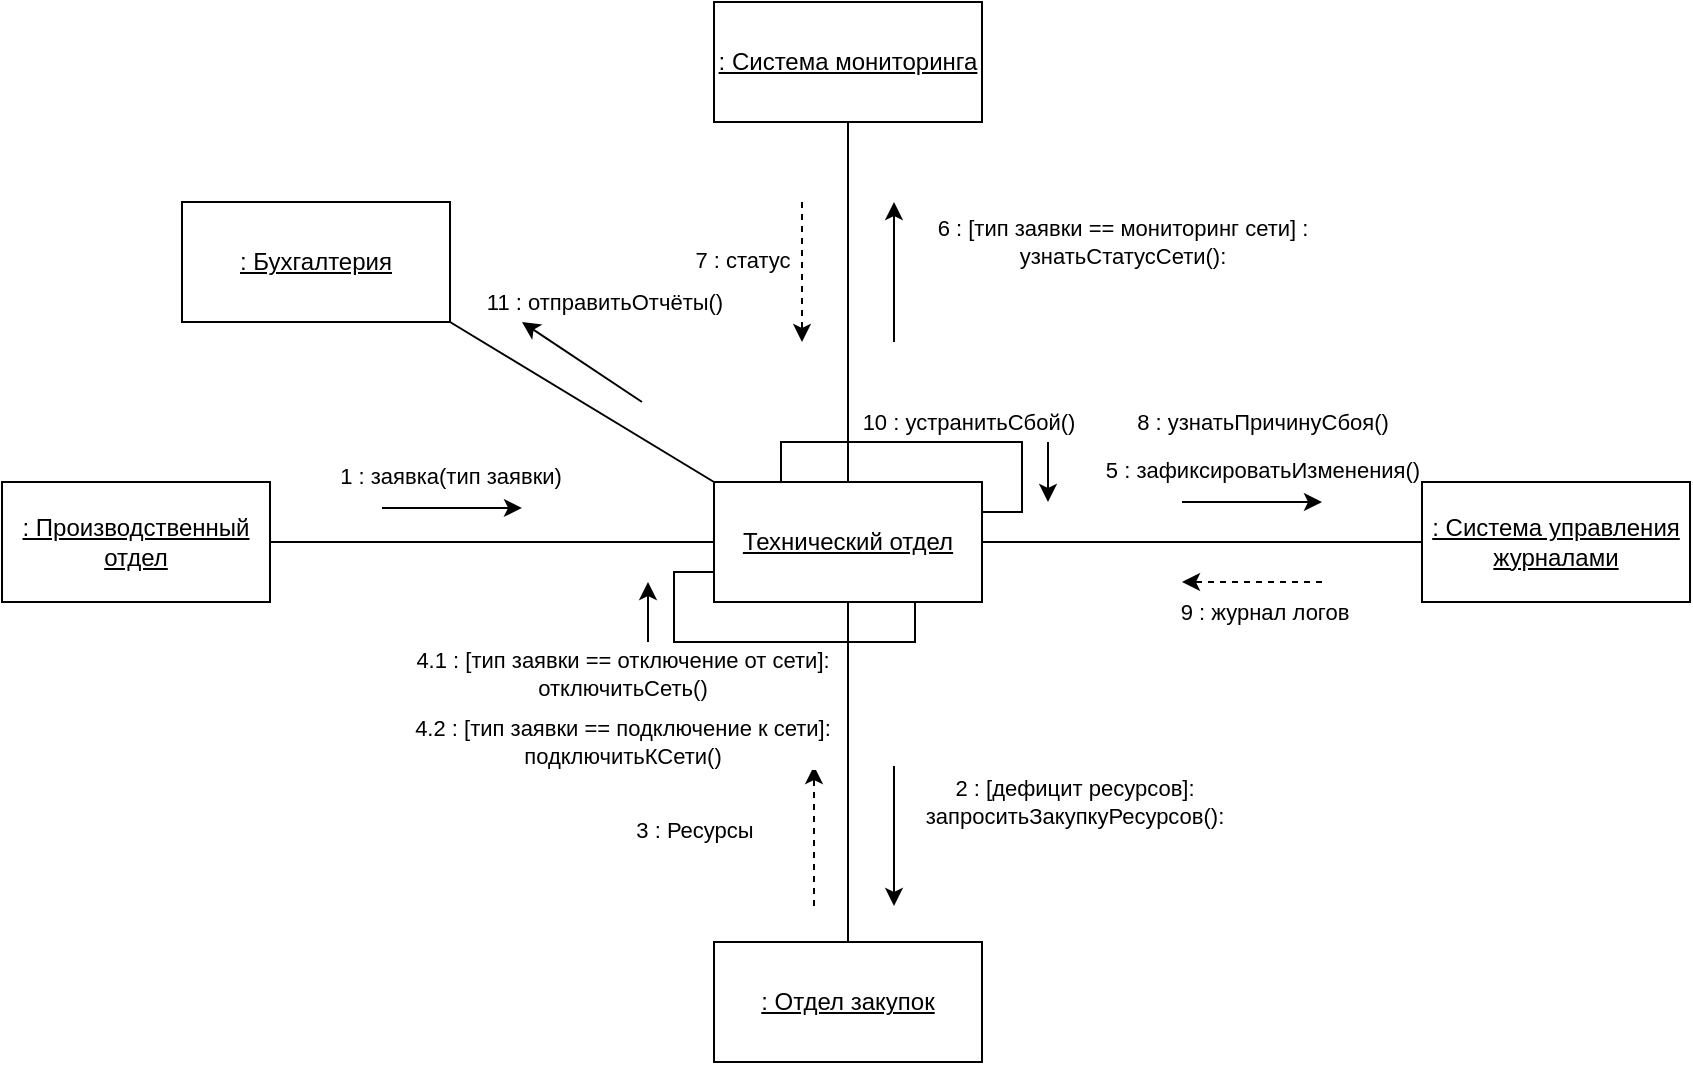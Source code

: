 <mxfile version="26.2.13">
  <diagram name="Страница — 1" id="ZTXGXROL5gDyV95iKY6U">
    <mxGraphModel dx="4546" dy="5388" grid="0" gridSize="10" guides="1" tooltips="1" connect="1" arrows="1" fold="1" page="1" pageScale="1" pageWidth="3300" pageHeight="4681" math="0" shadow="0">
      <root>
        <mxCell id="0" />
        <mxCell id="1" parent="0" />
        <mxCell id="8bjwq1HsKfSJ4Xlfn0Lr-1" style="edgeStyle=orthogonalEdgeStyle;rounded=0;orthogonalLoop=1;jettySize=auto;html=1;entryX=0;entryY=0.5;entryDx=0;entryDy=0;endArrow=none;endFill=0;" edge="1" parent="1" source="8bjwq1HsKfSJ4Xlfn0Lr-2" target="8bjwq1HsKfSJ4Xlfn0Lr-3">
          <mxGeometry relative="1" as="geometry" />
        </mxCell>
        <mxCell id="8bjwq1HsKfSJ4Xlfn0Lr-2" value="&lt;u&gt;: Производственный отдел&lt;/u&gt;" style="rounded=0;whiteSpace=wrap;html=1;" vertex="1" parent="1">
          <mxGeometry x="-413" y="150" width="134" height="60" as="geometry" />
        </mxCell>
        <mxCell id="8bjwq1HsKfSJ4Xlfn0Lr-3" value="&lt;u&gt;Технический отдел&lt;/u&gt;" style="rounded=0;whiteSpace=wrap;html=1;" vertex="1" parent="1">
          <mxGeometry x="-57" y="150" width="134" height="60" as="geometry" />
        </mxCell>
        <mxCell id="8bjwq1HsKfSJ4Xlfn0Lr-4" value="" style="endArrow=classic;html=1;rounded=0;" edge="1" parent="1">
          <mxGeometry width="50" height="50" relative="1" as="geometry">
            <mxPoint x="-223" y="162.94" as="sourcePoint" />
            <mxPoint x="-153" y="162.94" as="targetPoint" />
          </mxGeometry>
        </mxCell>
        <mxCell id="8bjwq1HsKfSJ4Xlfn0Lr-5" value="1 : заявка(тип заявки)" style="edgeLabel;html=1;align=center;verticalAlign=middle;resizable=0;points=[];" vertex="1" connectable="0" parent="8bjwq1HsKfSJ4Xlfn0Lr-4">
          <mxGeometry x="-0.038" relative="1" as="geometry">
            <mxPoint y="-16" as="offset" />
          </mxGeometry>
        </mxCell>
        <mxCell id="8bjwq1HsKfSJ4Xlfn0Lr-6" value="&lt;u&gt;: Отдел закупок&lt;/u&gt;" style="rounded=0;whiteSpace=wrap;html=1;" vertex="1" parent="1">
          <mxGeometry x="-57" y="380" width="134" height="60" as="geometry" />
        </mxCell>
        <mxCell id="8bjwq1HsKfSJ4Xlfn0Lr-7" style="edgeStyle=orthogonalEdgeStyle;rounded=0;orthogonalLoop=1;jettySize=auto;html=1;entryX=0.5;entryY=1;entryDx=0;entryDy=0;endArrow=none;endFill=0;exitX=0.5;exitY=0;exitDx=0;exitDy=0;" edge="1" parent="1" source="8bjwq1HsKfSJ4Xlfn0Lr-6" target="8bjwq1HsKfSJ4Xlfn0Lr-3">
          <mxGeometry relative="1" as="geometry">
            <mxPoint x="-223" y="190" as="sourcePoint" />
            <mxPoint x="-47" y="190" as="targetPoint" />
          </mxGeometry>
        </mxCell>
        <mxCell id="8bjwq1HsKfSJ4Xlfn0Lr-8" value="" style="endArrow=classic;html=1;rounded=0;" edge="1" parent="1">
          <mxGeometry width="50" height="50" relative="1" as="geometry">
            <mxPoint x="33" y="292" as="sourcePoint" />
            <mxPoint x="33" y="362" as="targetPoint" />
          </mxGeometry>
        </mxCell>
        <mxCell id="8bjwq1HsKfSJ4Xlfn0Lr-9" value="&lt;div&gt;2 : [дефицит ресурсов]:&lt;/div&gt;запроситьЗакупкуРесурсов():" style="edgeLabel;html=1;align=center;verticalAlign=middle;resizable=0;points=[];" vertex="1" connectable="0" parent="8bjwq1HsKfSJ4Xlfn0Lr-8">
          <mxGeometry x="-0.038" relative="1" as="geometry">
            <mxPoint x="90" y="-16" as="offset" />
          </mxGeometry>
        </mxCell>
        <mxCell id="8bjwq1HsKfSJ4Xlfn0Lr-10" value="" style="endArrow=classic;html=1;rounded=0;dashed=1;" edge="1" parent="1">
          <mxGeometry width="50" height="50" relative="1" as="geometry">
            <mxPoint x="247" y="200" as="sourcePoint" />
            <mxPoint x="177" y="200" as="targetPoint" />
          </mxGeometry>
        </mxCell>
        <mxCell id="8bjwq1HsKfSJ4Xlfn0Lr-11" value="&lt;div&gt;9 : журнал логов&lt;br&gt;&lt;/div&gt;" style="edgeLabel;html=1;align=center;verticalAlign=middle;resizable=0;points=[];" vertex="1" connectable="0" parent="8bjwq1HsKfSJ4Xlfn0Lr-10">
          <mxGeometry x="-0.038" relative="1" as="geometry">
            <mxPoint x="4" y="15" as="offset" />
          </mxGeometry>
        </mxCell>
        <mxCell id="8bjwq1HsKfSJ4Xlfn0Lr-12" value="&lt;u&gt;: Система мониторинга&lt;/u&gt;" style="rounded=0;whiteSpace=wrap;html=1;" vertex="1" parent="1">
          <mxGeometry x="-57" y="-90" width="134" height="60" as="geometry" />
        </mxCell>
        <mxCell id="8bjwq1HsKfSJ4Xlfn0Lr-13" style="edgeStyle=orthogonalEdgeStyle;rounded=0;orthogonalLoop=1;jettySize=auto;html=1;entryX=0.5;entryY=1;entryDx=0;entryDy=0;endArrow=none;endFill=0;exitX=0.5;exitY=0;exitDx=0;exitDy=0;" edge="1" parent="1" source="8bjwq1HsKfSJ4Xlfn0Lr-3" target="8bjwq1HsKfSJ4Xlfn0Lr-12">
          <mxGeometry relative="1" as="geometry">
            <mxPoint x="-7" y="160" as="sourcePoint" />
            <mxPoint x="-7" y="60" as="targetPoint" />
          </mxGeometry>
        </mxCell>
        <mxCell id="8bjwq1HsKfSJ4Xlfn0Lr-14" value="" style="endArrow=classic;html=1;rounded=0;" edge="1" parent="1">
          <mxGeometry width="50" height="50" relative="1" as="geometry">
            <mxPoint x="33" y="80" as="sourcePoint" />
            <mxPoint x="33" y="10" as="targetPoint" />
          </mxGeometry>
        </mxCell>
        <mxCell id="8bjwq1HsKfSJ4Xlfn0Lr-15" value="&lt;div&gt;6 : [тип заявки == мониторинг сети] :&lt;/div&gt;узнатьСтатусСети():" style="edgeLabel;html=1;align=center;verticalAlign=middle;resizable=0;points=[];" vertex="1" connectable="0" parent="8bjwq1HsKfSJ4Xlfn0Lr-14">
          <mxGeometry x="-0.038" relative="1" as="geometry">
            <mxPoint x="114" y="-17" as="offset" />
          </mxGeometry>
        </mxCell>
        <mxCell id="8bjwq1HsKfSJ4Xlfn0Lr-16" value="&lt;u&gt;: Система управления журналами&lt;/u&gt;" style="rounded=0;whiteSpace=wrap;html=1;" vertex="1" parent="1">
          <mxGeometry x="297" y="150" width="134" height="60" as="geometry" />
        </mxCell>
        <mxCell id="8bjwq1HsKfSJ4Xlfn0Lr-17" style="edgeStyle=orthogonalEdgeStyle;rounded=0;orthogonalLoop=1;jettySize=auto;html=1;entryX=0;entryY=0.5;entryDx=0;entryDy=0;endArrow=none;endFill=0;exitX=1;exitY=0.5;exitDx=0;exitDy=0;" edge="1" parent="1" source="8bjwq1HsKfSJ4Xlfn0Lr-3" target="8bjwq1HsKfSJ4Xlfn0Lr-16">
          <mxGeometry relative="1" as="geometry">
            <mxPoint x="-23" y="170" as="sourcePoint" />
            <mxPoint x="153" y="170" as="targetPoint" />
          </mxGeometry>
        </mxCell>
        <mxCell id="8bjwq1HsKfSJ4Xlfn0Lr-18" value="" style="endArrow=classic;html=1;rounded=0;dashed=1;" edge="1" parent="1">
          <mxGeometry width="50" height="50" relative="1" as="geometry">
            <mxPoint x="-7" y="362" as="sourcePoint" />
            <mxPoint x="-7" y="292" as="targetPoint" />
          </mxGeometry>
        </mxCell>
        <mxCell id="8bjwq1HsKfSJ4Xlfn0Lr-19" value="3 : Ресурсы" style="edgeLabel;html=1;align=center;verticalAlign=middle;resizable=0;points=[];" vertex="1" connectable="0" parent="8bjwq1HsKfSJ4Xlfn0Lr-18">
          <mxGeometry x="-0.038" relative="1" as="geometry">
            <mxPoint x="-60" y="-5" as="offset" />
          </mxGeometry>
        </mxCell>
        <mxCell id="8bjwq1HsKfSJ4Xlfn0Lr-20" value="" style="endArrow=classic;html=1;rounded=0;dashed=1;" edge="1" parent="1">
          <mxGeometry width="50" height="50" relative="1" as="geometry">
            <mxPoint x="-13" y="10" as="sourcePoint" />
            <mxPoint x="-13" y="80" as="targetPoint" />
          </mxGeometry>
        </mxCell>
        <mxCell id="8bjwq1HsKfSJ4Xlfn0Lr-21" value="7 : статус" style="edgeLabel;html=1;align=center;verticalAlign=middle;resizable=0;points=[];" vertex="1" connectable="0" parent="8bjwq1HsKfSJ4Xlfn0Lr-20">
          <mxGeometry x="-0.038" relative="1" as="geometry">
            <mxPoint x="-30" y="-5" as="offset" />
          </mxGeometry>
        </mxCell>
        <mxCell id="8bjwq1HsKfSJ4Xlfn0Lr-22" value="&lt;u&gt;: Бухгалтерия&lt;/u&gt;" style="rounded=0;whiteSpace=wrap;html=1;" vertex="1" parent="1">
          <mxGeometry x="-323" y="10" width="134" height="60" as="geometry" />
        </mxCell>
        <mxCell id="8bjwq1HsKfSJ4Xlfn0Lr-23" style="rounded=0;orthogonalLoop=1;jettySize=auto;html=1;entryX=0;entryY=0;entryDx=0;entryDy=0;endArrow=none;endFill=0;exitX=1;exitY=1;exitDx=0;exitDy=0;" edge="1" parent="1" source="8bjwq1HsKfSJ4Xlfn0Lr-22" target="8bjwq1HsKfSJ4Xlfn0Lr-3">
          <mxGeometry relative="1" as="geometry">
            <mxPoint x="-223" y="190" as="sourcePoint" />
            <mxPoint x="-47" y="190" as="targetPoint" />
          </mxGeometry>
        </mxCell>
        <mxCell id="8bjwq1HsKfSJ4Xlfn0Lr-24" value="" style="endArrow=classic;html=1;rounded=0;" edge="1" parent="1">
          <mxGeometry width="50" height="50" relative="1" as="geometry">
            <mxPoint x="-93" y="110" as="sourcePoint" />
            <mxPoint x="-153" y="70" as="targetPoint" />
          </mxGeometry>
        </mxCell>
        <mxCell id="8bjwq1HsKfSJ4Xlfn0Lr-25" value="11 : отправитьОтчёты()" style="edgeLabel;html=1;align=center;verticalAlign=middle;resizable=0;points=[];" vertex="1" connectable="0" parent="8bjwq1HsKfSJ4Xlfn0Lr-24">
          <mxGeometry x="-0.038" relative="1" as="geometry">
            <mxPoint x="9" y="-31" as="offset" />
          </mxGeometry>
        </mxCell>
        <mxCell id="8bjwq1HsKfSJ4Xlfn0Lr-26" value="" style="endArrow=classic;html=1;rounded=0;" edge="1" parent="1">
          <mxGeometry width="50" height="50" relative="1" as="geometry">
            <mxPoint x="177" y="160" as="sourcePoint" />
            <mxPoint x="247" y="160" as="targetPoint" />
            <Array as="points">
              <mxPoint x="217" y="160" />
            </Array>
          </mxGeometry>
        </mxCell>
        <mxCell id="8bjwq1HsKfSJ4Xlfn0Lr-27" value="5 : зафиксироватьИзменения()" style="edgeLabel;html=1;align=center;verticalAlign=middle;resizable=0;points=[];" vertex="1" connectable="0" parent="8bjwq1HsKfSJ4Xlfn0Lr-26">
          <mxGeometry x="-0.038" relative="1" as="geometry">
            <mxPoint x="6" y="-16" as="offset" />
          </mxGeometry>
        </mxCell>
        <mxCell id="8bjwq1HsKfSJ4Xlfn0Lr-28" value="4.2 : [тип заявки == подключение к сети]:&lt;div&gt;подключитьКСети()&lt;/div&gt;" style="edgeLabel;html=1;align=center;verticalAlign=middle;resizable=0;points=[];" vertex="1" connectable="0" parent="1">
          <mxGeometry x="-102.999" y="280" as="geometry" />
        </mxCell>
        <mxCell id="8bjwq1HsKfSJ4Xlfn0Lr-29" value="8 : узнатьПричинуСбоя()" style="edgeLabel;html=1;align=center;verticalAlign=middle;resizable=0;points=[];" vertex="1" connectable="0" parent="1">
          <mxGeometry x="216.996" y="120" as="geometry" />
        </mxCell>
        <mxCell id="8bjwq1HsKfSJ4Xlfn0Lr-30" style="edgeStyle=orthogonalEdgeStyle;rounded=0;orthogonalLoop=1;jettySize=auto;html=1;exitX=0;exitY=0.75;exitDx=0;exitDy=0;entryX=0.75;entryY=1;entryDx=0;entryDy=0;endArrow=none;endFill=0;" edge="1" parent="1" source="8bjwq1HsKfSJ4Xlfn0Lr-3" target="8bjwq1HsKfSJ4Xlfn0Lr-3">
          <mxGeometry relative="1" as="geometry" />
        </mxCell>
        <mxCell id="8bjwq1HsKfSJ4Xlfn0Lr-31" value="&lt;span style=&quot;color: rgba(0, 0, 0, 0); font-family: monospace; font-size: 0px; text-align: start; background-color: rgb(251, 251, 251);&quot;&gt;%3CmxGraphModel%3E%3Croot%3E%3CmxCell%20id%3D%220%22%2F%3E%3CmxCell%20id%3D%221%22%20parent%3D%220%22%2F%3E%3CmxCell%20id%3D%222%22%20value%3D%224.1%20%3A%20%5B%D1%82%D0%B8%D0%BF%20%D0%B7%D0%B0%D1%8F%D0%B2%D0%BA%D0%B8%20%3D%3D%20%D0%BE%D1%82%D0%BA%D0%BB%D1%8E%D1%87%D0%B5%D0%BD%D0%B8%D0%B5%20%D1%81%D0%B5%D1%80%D0%B2%D0%B5%D1%80%D0%B0%5D%3A%26lt%3Bdiv%26gt%3B%D0%BE%D1%82%D0%BA%D0%BB%D1%8E%D1%87%D0%B8%D1%82%D1%8C%D0%A1%D0%B5%D1%80%D0%B2%D0%B5%D1%80()%26lt%3B%2Fdiv%26gt%3B%22%20style%3D%22edgeLabel%3Bhtml%3D1%3Balign%3Dcenter%3BverticalAlign%3Dmiddle%3Bresizable%3D0%3Bpoints%3D%5B%5D%3B%22%20vertex%3D%221%22%20connectable%3D%220%22%20parent%3D%221%22%3E%3CmxGeometry%20x%3D%22-102.93%22%20y%3D%22236%22%20as%3D%22geometry%22%2F%3E%3C%2FmxCell%3E%3C%2Froot%3E%3C%2FmxGraphModel%3E&lt;/span&gt;" style="edgeLabel;html=1;align=center;verticalAlign=middle;resizable=0;points=[];" vertex="1" connectable="0" parent="8bjwq1HsKfSJ4Xlfn0Lr-30">
          <mxGeometry x="0.084" y="1" relative="1" as="geometry">
            <mxPoint as="offset" />
          </mxGeometry>
        </mxCell>
        <mxCell id="8bjwq1HsKfSJ4Xlfn0Lr-32" value="4.1 : [тип заявки == отключение от сети]:&lt;div&gt;отключитьСеть()&lt;/div&gt;" style="edgeLabel;html=1;align=center;verticalAlign=middle;resizable=0;points=[];" vertex="1" connectable="0" parent="1">
          <mxGeometry x="-103.0" y="246" as="geometry" />
        </mxCell>
        <mxCell id="8bjwq1HsKfSJ4Xlfn0Lr-33" style="edgeStyle=orthogonalEdgeStyle;rounded=0;orthogonalLoop=1;jettySize=auto;html=1;exitX=0.25;exitY=0;exitDx=0;exitDy=0;entryX=1;entryY=0.25;entryDx=0;entryDy=0;endArrow=none;endFill=0;" edge="1" parent="1" source="8bjwq1HsKfSJ4Xlfn0Lr-3" target="8bjwq1HsKfSJ4Xlfn0Lr-3">
          <mxGeometry relative="1" as="geometry" />
        </mxCell>
        <mxCell id="8bjwq1HsKfSJ4Xlfn0Lr-34" value="10 : устранитьСбой()" style="edgeLabel;html=1;align=center;verticalAlign=middle;resizable=0;points=[];" vertex="1" connectable="0" parent="1">
          <mxGeometry x="70" y="120" as="geometry" />
        </mxCell>
        <mxCell id="8bjwq1HsKfSJ4Xlfn0Lr-35" value="" style="endArrow=classic;html=1;rounded=0;" edge="1" parent="1">
          <mxGeometry width="50" height="50" relative="1" as="geometry">
            <mxPoint x="110" y="130" as="sourcePoint" />
            <mxPoint x="110" y="160" as="targetPoint" />
          </mxGeometry>
        </mxCell>
        <mxCell id="8bjwq1HsKfSJ4Xlfn0Lr-36" value="" style="endArrow=classic;html=1;rounded=0;" edge="1" parent="1">
          <mxGeometry width="50" height="50" relative="1" as="geometry">
            <mxPoint x="-90" y="230" as="sourcePoint" />
            <mxPoint x="-90" y="200" as="targetPoint" />
          </mxGeometry>
        </mxCell>
      </root>
    </mxGraphModel>
  </diagram>
</mxfile>
